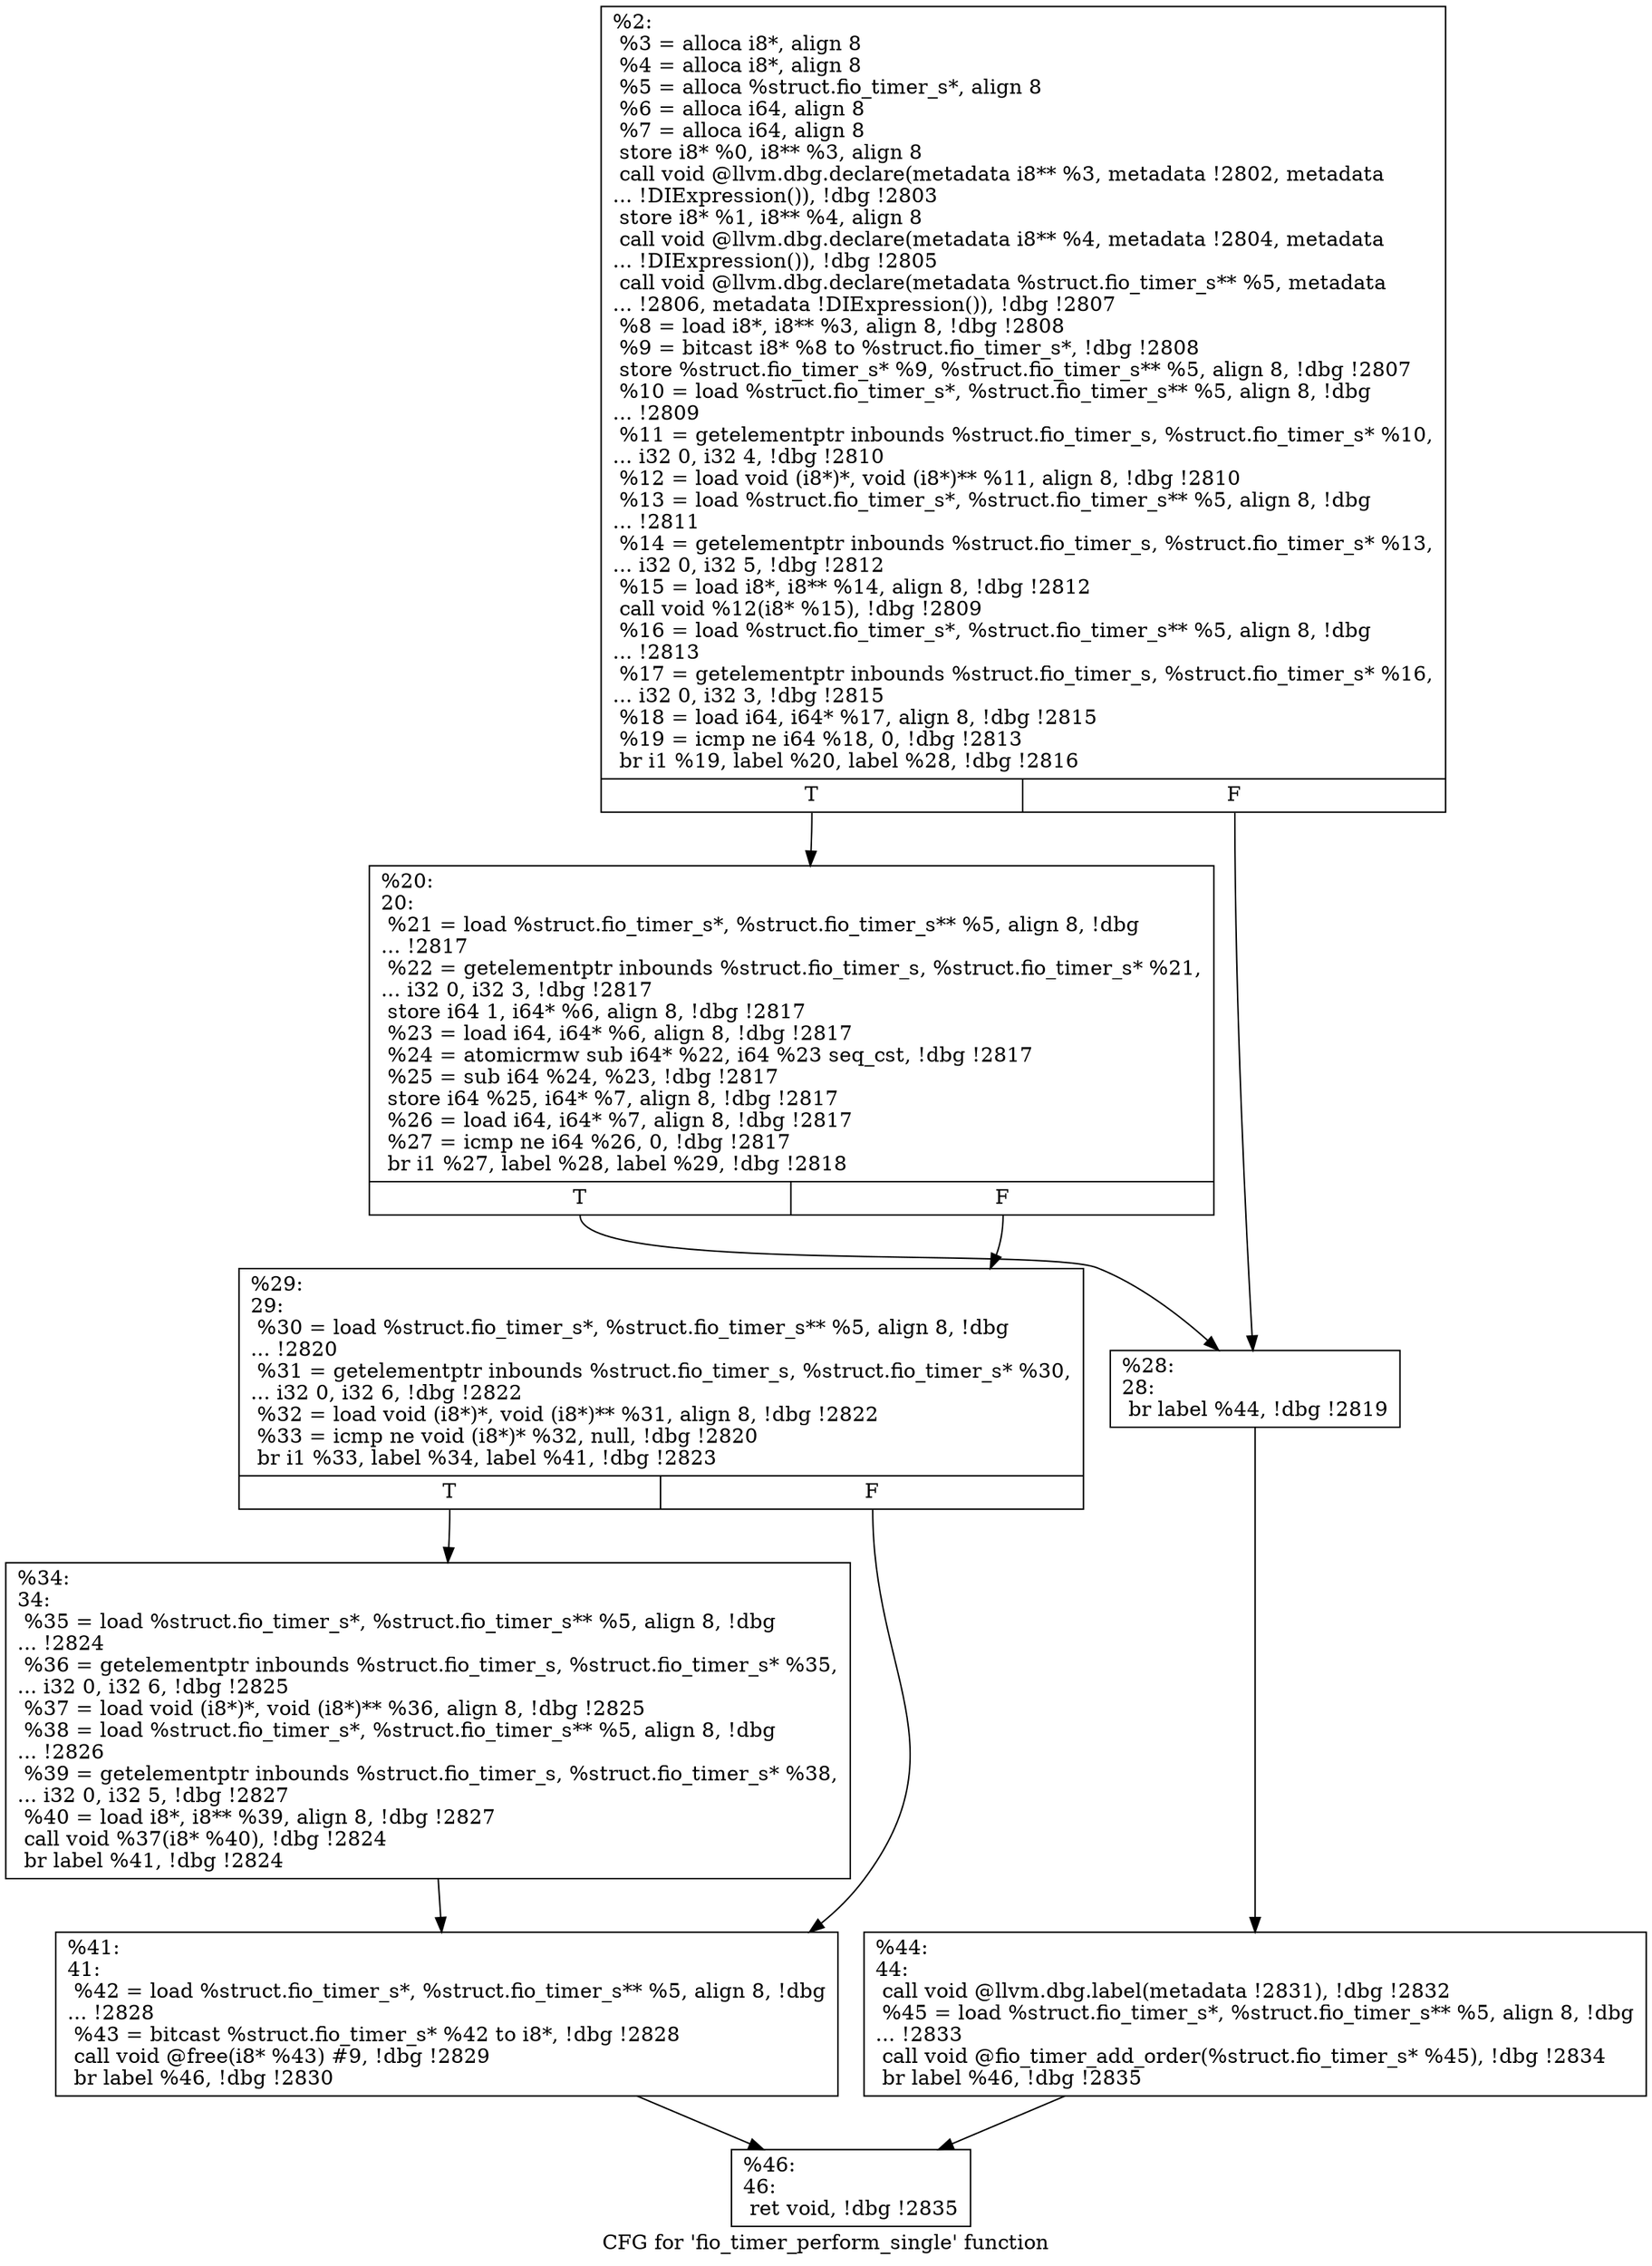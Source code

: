 digraph "CFG for 'fio_timer_perform_single' function" {
	label="CFG for 'fio_timer_perform_single' function";

	Node0x5568512f3420 [shape=record,label="{%2:\l  %3 = alloca i8*, align 8\l  %4 = alloca i8*, align 8\l  %5 = alloca %struct.fio_timer_s*, align 8\l  %6 = alloca i64, align 8\l  %7 = alloca i64, align 8\l  store i8* %0, i8** %3, align 8\l  call void @llvm.dbg.declare(metadata i8** %3, metadata !2802, metadata\l... !DIExpression()), !dbg !2803\l  store i8* %1, i8** %4, align 8\l  call void @llvm.dbg.declare(metadata i8** %4, metadata !2804, metadata\l... !DIExpression()), !dbg !2805\l  call void @llvm.dbg.declare(metadata %struct.fio_timer_s** %5, metadata\l... !2806, metadata !DIExpression()), !dbg !2807\l  %8 = load i8*, i8** %3, align 8, !dbg !2808\l  %9 = bitcast i8* %8 to %struct.fio_timer_s*, !dbg !2808\l  store %struct.fio_timer_s* %9, %struct.fio_timer_s** %5, align 8, !dbg !2807\l  %10 = load %struct.fio_timer_s*, %struct.fio_timer_s** %5, align 8, !dbg\l... !2809\l  %11 = getelementptr inbounds %struct.fio_timer_s, %struct.fio_timer_s* %10,\l... i32 0, i32 4, !dbg !2810\l  %12 = load void (i8*)*, void (i8*)** %11, align 8, !dbg !2810\l  %13 = load %struct.fio_timer_s*, %struct.fio_timer_s** %5, align 8, !dbg\l... !2811\l  %14 = getelementptr inbounds %struct.fio_timer_s, %struct.fio_timer_s* %13,\l... i32 0, i32 5, !dbg !2812\l  %15 = load i8*, i8** %14, align 8, !dbg !2812\l  call void %12(i8* %15), !dbg !2809\l  %16 = load %struct.fio_timer_s*, %struct.fio_timer_s** %5, align 8, !dbg\l... !2813\l  %17 = getelementptr inbounds %struct.fio_timer_s, %struct.fio_timer_s* %16,\l... i32 0, i32 3, !dbg !2815\l  %18 = load i64, i64* %17, align 8, !dbg !2815\l  %19 = icmp ne i64 %18, 0, !dbg !2813\l  br i1 %19, label %20, label %28, !dbg !2816\l|{<s0>T|<s1>F}}"];
	Node0x5568512f3420:s0 -> Node0x5568512f3470;
	Node0x5568512f3420:s1 -> Node0x5568512f34c0;
	Node0x5568512f3470 [shape=record,label="{%20:\l20:                                               \l  %21 = load %struct.fio_timer_s*, %struct.fio_timer_s** %5, align 8, !dbg\l... !2817\l  %22 = getelementptr inbounds %struct.fio_timer_s, %struct.fio_timer_s* %21,\l... i32 0, i32 3, !dbg !2817\l  store i64 1, i64* %6, align 8, !dbg !2817\l  %23 = load i64, i64* %6, align 8, !dbg !2817\l  %24 = atomicrmw sub i64* %22, i64 %23 seq_cst, !dbg !2817\l  %25 = sub i64 %24, %23, !dbg !2817\l  store i64 %25, i64* %7, align 8, !dbg !2817\l  %26 = load i64, i64* %7, align 8, !dbg !2817\l  %27 = icmp ne i64 %26, 0, !dbg !2817\l  br i1 %27, label %28, label %29, !dbg !2818\l|{<s0>T|<s1>F}}"];
	Node0x5568512f3470:s0 -> Node0x5568512f34c0;
	Node0x5568512f3470:s1 -> Node0x5568512f3510;
	Node0x5568512f34c0 [shape=record,label="{%28:\l28:                                               \l  br label %44, !dbg !2819\l}"];
	Node0x5568512f34c0 -> Node0x5568512f3600;
	Node0x5568512f3510 [shape=record,label="{%29:\l29:                                               \l  %30 = load %struct.fio_timer_s*, %struct.fio_timer_s** %5, align 8, !dbg\l... !2820\l  %31 = getelementptr inbounds %struct.fio_timer_s, %struct.fio_timer_s* %30,\l... i32 0, i32 6, !dbg !2822\l  %32 = load void (i8*)*, void (i8*)** %31, align 8, !dbg !2822\l  %33 = icmp ne void (i8*)* %32, null, !dbg !2820\l  br i1 %33, label %34, label %41, !dbg !2823\l|{<s0>T|<s1>F}}"];
	Node0x5568512f3510:s0 -> Node0x5568512f3560;
	Node0x5568512f3510:s1 -> Node0x5568512f35b0;
	Node0x5568512f3560 [shape=record,label="{%34:\l34:                                               \l  %35 = load %struct.fio_timer_s*, %struct.fio_timer_s** %5, align 8, !dbg\l... !2824\l  %36 = getelementptr inbounds %struct.fio_timer_s, %struct.fio_timer_s* %35,\l... i32 0, i32 6, !dbg !2825\l  %37 = load void (i8*)*, void (i8*)** %36, align 8, !dbg !2825\l  %38 = load %struct.fio_timer_s*, %struct.fio_timer_s** %5, align 8, !dbg\l... !2826\l  %39 = getelementptr inbounds %struct.fio_timer_s, %struct.fio_timer_s* %38,\l... i32 0, i32 5, !dbg !2827\l  %40 = load i8*, i8** %39, align 8, !dbg !2827\l  call void %37(i8* %40), !dbg !2824\l  br label %41, !dbg !2824\l}"];
	Node0x5568512f3560 -> Node0x5568512f35b0;
	Node0x5568512f35b0 [shape=record,label="{%41:\l41:                                               \l  %42 = load %struct.fio_timer_s*, %struct.fio_timer_s** %5, align 8, !dbg\l... !2828\l  %43 = bitcast %struct.fio_timer_s* %42 to i8*, !dbg !2828\l  call void @free(i8* %43) #9, !dbg !2829\l  br label %46, !dbg !2830\l}"];
	Node0x5568512f35b0 -> Node0x5568512f3650;
	Node0x5568512f3600 [shape=record,label="{%44:\l44:                                               \l  call void @llvm.dbg.label(metadata !2831), !dbg !2832\l  %45 = load %struct.fio_timer_s*, %struct.fio_timer_s** %5, align 8, !dbg\l... !2833\l  call void @fio_timer_add_order(%struct.fio_timer_s* %45), !dbg !2834\l  br label %46, !dbg !2835\l}"];
	Node0x5568512f3600 -> Node0x5568512f3650;
	Node0x5568512f3650 [shape=record,label="{%46:\l46:                                               \l  ret void, !dbg !2835\l}"];
}
